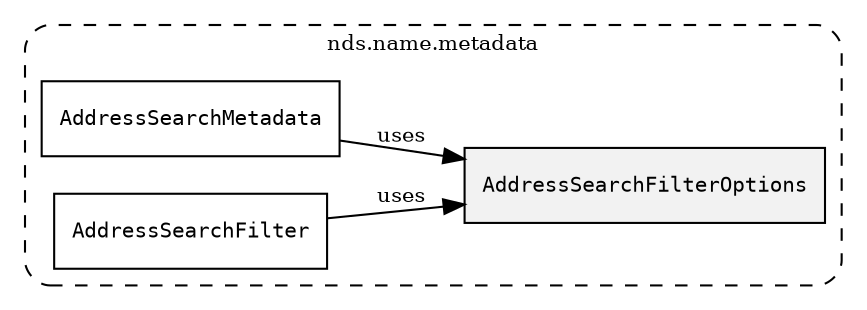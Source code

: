 /**
 * This dot file creates symbol collaboration diagram for AddressSearchFilterOptions.
 */
digraph ZSERIO
{
    node [shape=box, fontsize=10];
    rankdir="LR";
    fontsize=10;
    tooltip="AddressSearchFilterOptions collaboration diagram";

    subgraph "cluster_nds.name.metadata"
    {
        style="dashed, rounded";
        label="nds.name.metadata";
        tooltip="Package nds.name.metadata";
        href="../../../content/packages/nds.name.metadata.html#Package-nds-name-metadata";
        target="_parent";

        "AddressSearchFilterOptions" [style="filled", fillcolor="#0000000D", target="_parent", label=<<font face="monospace"><table align="center" border="0" cellspacing="0" cellpadding="0"><tr><td href="../../../content/packages/nds.name.metadata.html#Bitmask-AddressSearchFilterOptions" title="Bitmask defined in nds.name.metadata">AddressSearchFilterOptions</td></tr></table></font>>];
        "AddressSearchMetadata" [target="_parent", label=<<font face="monospace"><table align="center" border="0" cellspacing="0" cellpadding="0"><tr><td href="../../../content/packages/nds.name.metadata.html#Structure-AddressSearchMetadata" title="Structure defined in nds.name.metadata">AddressSearchMetadata</td></tr></table></font>>];
        "AddressSearchFilter" [target="_parent", label=<<font face="monospace"><table align="center" border="0" cellspacing="0" cellpadding="0"><tr><td href="../../../content/packages/nds.name.metadata.html#Structure-AddressSearchFilter" title="Structure defined in nds.name.metadata">AddressSearchFilter</td></tr></table></font>>];
    }

    "AddressSearchMetadata" -> "AddressSearchFilterOptions" [label="uses", fontsize=10];
    "AddressSearchFilter" -> "AddressSearchFilterOptions" [label="uses", fontsize=10];
}
